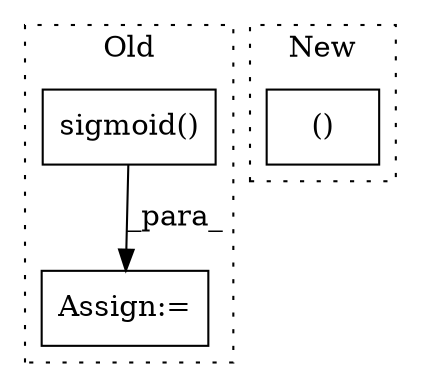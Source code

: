 digraph G {
subgraph cluster0 {
1 [label="sigmoid()" a="75" s="7014,7037" l="14,1" shape="box"];
3 [label="Assign:=" a="68" s="7011" l="3" shape="box"];
label = "Old";
style="dotted";
}
subgraph cluster1 {
2 [label="()" a="54" s="7329" l="3" shape="box"];
label = "New";
style="dotted";
}
1 -> 3 [label="_para_"];
}